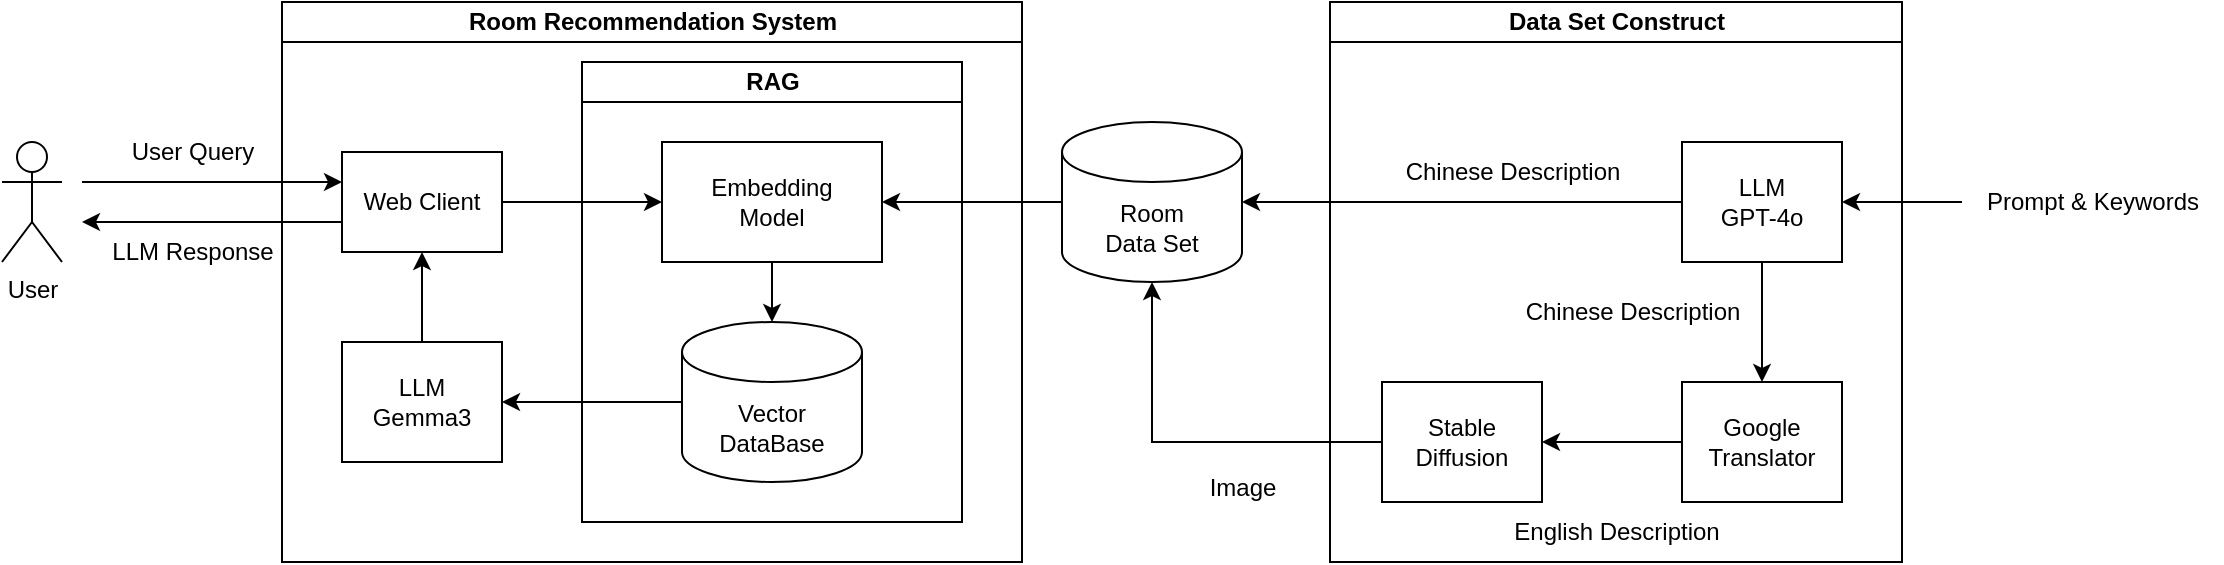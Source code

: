 <mxfile version="27.0.3">
  <diagram id="prtHgNgQTEPvFCAcTncT" name="Page-1">
    <mxGraphModel dx="2113" dy="542" grid="1" gridSize="10" guides="1" tooltips="1" connect="1" arrows="1" fold="1" page="1" pageScale="1" pageWidth="827" pageHeight="1169" math="0" shadow="0">
      <root>
        <mxCell id="0" />
        <mxCell id="1" parent="0" />
        <mxCell id="F1oCU3KucGZXw1zdUeXQ-5" value="Room Recommendation System" style="swimlane;html=1;startSize=20;horizontal=1;containerType=tree;glass=0;" vertex="1" parent="1">
          <mxGeometry x="-110" y="70" width="370" height="280" as="geometry" />
        </mxCell>
        <mxCell id="F1oCU3KucGZXw1zdUeXQ-23" style="edgeStyle=orthogonalEdgeStyle;rounded=0;orthogonalLoop=1;jettySize=auto;html=1;exitX=1;exitY=0.5;exitDx=0;exitDy=0;entryX=0;entryY=0.5;entryDx=0;entryDy=0;" edge="1" parent="F1oCU3KucGZXw1zdUeXQ-5" source="F1oCU3KucGZXw1zdUeXQ-9" target="F1oCU3KucGZXw1zdUeXQ-12">
          <mxGeometry relative="1" as="geometry" />
        </mxCell>
        <mxCell id="F1oCU3KucGZXw1zdUeXQ-9" value="Web Client" style="rounded=0;whiteSpace=wrap;html=1;" vertex="1" parent="F1oCU3KucGZXw1zdUeXQ-5">
          <mxGeometry x="30" y="75" width="80" height="50" as="geometry" />
        </mxCell>
        <mxCell id="F1oCU3KucGZXw1zdUeXQ-21" style="edgeStyle=orthogonalEdgeStyle;rounded=0;orthogonalLoop=1;jettySize=auto;html=1;exitX=0.5;exitY=1;exitDx=0;exitDy=0;" edge="1" parent="F1oCU3KucGZXw1zdUeXQ-5" source="F1oCU3KucGZXw1zdUeXQ-12" target="F1oCU3KucGZXw1zdUeXQ-19">
          <mxGeometry relative="1" as="geometry" />
        </mxCell>
        <mxCell id="F1oCU3KucGZXw1zdUeXQ-12" value="Embedding&lt;div&gt;Model&lt;/div&gt;" style="rounded=0;whiteSpace=wrap;html=1;" vertex="1" parent="F1oCU3KucGZXw1zdUeXQ-5">
          <mxGeometry x="190" y="70" width="110" height="60" as="geometry" />
        </mxCell>
        <mxCell id="F1oCU3KucGZXw1zdUeXQ-6" value="User" style="shape=umlActor;verticalLabelPosition=bottom;verticalAlign=top;html=1;outlineConnect=0;" vertex="1" parent="F1oCU3KucGZXw1zdUeXQ-5">
          <mxGeometry x="-140" y="70" width="30" height="60" as="geometry" />
        </mxCell>
        <mxCell id="F1oCU3KucGZXw1zdUeXQ-37" style="edgeStyle=orthogonalEdgeStyle;rounded=0;orthogonalLoop=1;jettySize=auto;html=1;exitX=0;exitY=0.5;exitDx=0;exitDy=0;exitPerimeter=0;entryX=1;entryY=0.5;entryDx=0;entryDy=0;" edge="1" parent="F1oCU3KucGZXw1zdUeXQ-5" source="F1oCU3KucGZXw1zdUeXQ-19" target="F1oCU3KucGZXw1zdUeXQ-36">
          <mxGeometry relative="1" as="geometry" />
        </mxCell>
        <mxCell id="F1oCU3KucGZXw1zdUeXQ-19" value="Vector DataBase" style="shape=cylinder3;whiteSpace=wrap;html=1;boundedLbl=1;backgroundOutline=1;size=15;" vertex="1" parent="F1oCU3KucGZXw1zdUeXQ-5">
          <mxGeometry x="200" y="160" width="90" height="80" as="geometry" />
        </mxCell>
        <mxCell id="F1oCU3KucGZXw1zdUeXQ-38" style="edgeStyle=orthogonalEdgeStyle;rounded=0;orthogonalLoop=1;jettySize=auto;html=1;exitX=0.5;exitY=0;exitDx=0;exitDy=0;entryX=0.5;entryY=1;entryDx=0;entryDy=0;" edge="1" parent="F1oCU3KucGZXw1zdUeXQ-5" source="F1oCU3KucGZXw1zdUeXQ-36" target="F1oCU3KucGZXw1zdUeXQ-9">
          <mxGeometry relative="1" as="geometry" />
        </mxCell>
        <mxCell id="F1oCU3KucGZXw1zdUeXQ-36" value="&lt;div&gt;LLM&lt;/div&gt;&lt;div&gt;Gemma3&lt;/div&gt;" style="rounded=0;whiteSpace=wrap;html=1;" vertex="1" parent="F1oCU3KucGZXw1zdUeXQ-5">
          <mxGeometry x="30" y="170" width="80" height="60" as="geometry" />
        </mxCell>
        <mxCell id="F1oCU3KucGZXw1zdUeXQ-17" style="edgeStyle=orthogonalEdgeStyle;rounded=0;orthogonalLoop=1;jettySize=auto;html=1;exitX=0;exitY=0.5;exitDx=0;exitDy=0;exitPerimeter=0;entryX=1;entryY=0.5;entryDx=0;entryDy=0;" edge="1" parent="F1oCU3KucGZXw1zdUeXQ-5" source="F1oCU3KucGZXw1zdUeXQ-1" target="F1oCU3KucGZXw1zdUeXQ-12">
          <mxGeometry relative="1" as="geometry" />
        </mxCell>
        <mxCell id="F1oCU3KucGZXw1zdUeXQ-1" value="Room&lt;div&gt;Data Set&lt;/div&gt;" style="shape=cylinder3;whiteSpace=wrap;html=1;boundedLbl=1;backgroundOutline=1;size=15;" vertex="1" parent="F1oCU3KucGZXw1zdUeXQ-5">
          <mxGeometry x="390" y="60" width="90" height="80" as="geometry" />
        </mxCell>
        <mxCell id="F1oCU3KucGZXw1zdUeXQ-11" value="User Query" style="text;html=1;align=center;verticalAlign=middle;resizable=0;points=[];autosize=1;strokeColor=none;fillColor=none;" vertex="1" parent="F1oCU3KucGZXw1zdUeXQ-5">
          <mxGeometry x="-85" y="60" width="80" height="30" as="geometry" />
        </mxCell>
        <mxCell id="F1oCU3KucGZXw1zdUeXQ-10" value="" style="endArrow=classic;html=1;rounded=0;entryX=0;entryY=0.5;entryDx=0;entryDy=0;" edge="1" parent="F1oCU3KucGZXw1zdUeXQ-5">
          <mxGeometry width="50" height="50" relative="1" as="geometry">
            <mxPoint x="-100" y="90" as="sourcePoint" />
            <mxPoint x="30" y="90.0" as="targetPoint" />
          </mxGeometry>
        </mxCell>
        <mxCell id="F1oCU3KucGZXw1zdUeXQ-40" value="" style="endArrow=classic;html=1;rounded=0;exitX=0;exitY=0.9;exitDx=0;exitDy=0;exitPerimeter=0;" edge="1" parent="F1oCU3KucGZXw1zdUeXQ-5">
          <mxGeometry width="50" height="50" relative="1" as="geometry">
            <mxPoint x="30" y="110" as="sourcePoint" />
            <mxPoint x="-100" y="110" as="targetPoint" />
          </mxGeometry>
        </mxCell>
        <mxCell id="F1oCU3KucGZXw1zdUeXQ-41" value="LLM Response" style="text;html=1;align=center;verticalAlign=middle;resizable=0;points=[];autosize=1;strokeColor=none;fillColor=none;" vertex="1" parent="F1oCU3KucGZXw1zdUeXQ-5">
          <mxGeometry x="-95" y="110" width="100" height="30" as="geometry" />
        </mxCell>
        <mxCell id="F1oCU3KucGZXw1zdUeXQ-42" value="RAG" style="swimlane;html=1;startSize=20;horizontal=1;containerType=tree;glass=0;" vertex="1" parent="F1oCU3KucGZXw1zdUeXQ-5">
          <mxGeometry x="150" y="30" width="190" height="230" as="geometry" />
        </mxCell>
        <mxCell id="F1oCU3KucGZXw1zdUeXQ-58" value="Data Set Construct" style="swimlane;html=1;startSize=20;horizontal=1;containerType=tree;glass=0;" vertex="1" parent="1">
          <mxGeometry x="414" y="70" width="286" height="280" as="geometry" />
        </mxCell>
        <mxCell id="F1oCU3KucGZXw1zdUeXQ-101" style="edgeStyle=orthogonalEdgeStyle;rounded=0;orthogonalLoop=1;jettySize=auto;html=1;exitX=0;exitY=0.5;exitDx=0;exitDy=0;entryX=1;entryY=0.5;entryDx=0;entryDy=0;" edge="1" parent="F1oCU3KucGZXw1zdUeXQ-58" source="F1oCU3KucGZXw1zdUeXQ-79" target="F1oCU3KucGZXw1zdUeXQ-85">
          <mxGeometry relative="1" as="geometry" />
        </mxCell>
        <mxCell id="F1oCU3KucGZXw1zdUeXQ-79" value="&lt;span style=&quot;font-size: 12px;&quot;&gt;Google&lt;/span&gt;&lt;div&gt;&lt;span style=&quot;font-size: 12px;&quot;&gt;Translator&lt;/span&gt;&lt;/div&gt;" style="rounded=0;whiteSpace=wrap;html=1;" vertex="1" parent="F1oCU3KucGZXw1zdUeXQ-58">
          <mxGeometry x="176" y="190" width="80" height="60" as="geometry" />
        </mxCell>
        <mxCell id="F1oCU3KucGZXw1zdUeXQ-100" style="edgeStyle=orthogonalEdgeStyle;rounded=0;orthogonalLoop=1;jettySize=auto;html=1;exitX=0.5;exitY=1;exitDx=0;exitDy=0;" edge="1" parent="F1oCU3KucGZXw1zdUeXQ-58" source="F1oCU3KucGZXw1zdUeXQ-74" target="F1oCU3KucGZXw1zdUeXQ-79">
          <mxGeometry relative="1" as="geometry" />
        </mxCell>
        <mxCell id="F1oCU3KucGZXw1zdUeXQ-74" value="LLM&lt;div&gt;GPT-4o&lt;/div&gt;" style="rounded=0;whiteSpace=wrap;html=1;" vertex="1" parent="F1oCU3KucGZXw1zdUeXQ-58">
          <mxGeometry x="176" y="70" width="80" height="60" as="geometry" />
        </mxCell>
        <mxCell id="F1oCU3KucGZXw1zdUeXQ-86" value="Chinese Description" style="text;html=1;align=center;verticalAlign=middle;resizable=0;points=[];autosize=1;strokeColor=none;fillColor=none;" vertex="1" parent="F1oCU3KucGZXw1zdUeXQ-58">
          <mxGeometry x="26" y="70" width="130" height="30" as="geometry" />
        </mxCell>
        <mxCell id="F1oCU3KucGZXw1zdUeXQ-87" value="Chinese Description" style="text;html=1;align=center;verticalAlign=middle;resizable=0;points=[];autosize=1;strokeColor=none;fillColor=none;" vertex="1" parent="F1oCU3KucGZXw1zdUeXQ-58">
          <mxGeometry x="86" y="140" width="130" height="30" as="geometry" />
        </mxCell>
        <mxCell id="F1oCU3KucGZXw1zdUeXQ-85" value="Stable&lt;div&gt;Diffusion&lt;/div&gt;" style="rounded=0;whiteSpace=wrap;html=1;" vertex="1" parent="F1oCU3KucGZXw1zdUeXQ-58">
          <mxGeometry x="26" y="190" width="80" height="60" as="geometry" />
        </mxCell>
        <mxCell id="F1oCU3KucGZXw1zdUeXQ-102" value="English Description" style="text;html=1;align=center;verticalAlign=middle;resizable=0;points=[];autosize=1;strokeColor=none;fillColor=none;" vertex="1" parent="F1oCU3KucGZXw1zdUeXQ-58">
          <mxGeometry x="78" y="250" width="130" height="30" as="geometry" />
        </mxCell>
        <mxCell id="F1oCU3KucGZXw1zdUeXQ-83" style="edgeStyle=orthogonalEdgeStyle;rounded=0;orthogonalLoop=1;jettySize=auto;html=1;exitX=0;exitY=0.5;exitDx=0;exitDy=0;entryX=1;entryY=0.5;entryDx=0;entryDy=0;entryPerimeter=0;" edge="1" parent="1" source="F1oCU3KucGZXw1zdUeXQ-74" target="F1oCU3KucGZXw1zdUeXQ-1">
          <mxGeometry relative="1" as="geometry" />
        </mxCell>
        <mxCell id="F1oCU3KucGZXw1zdUeXQ-103" style="edgeStyle=orthogonalEdgeStyle;rounded=0;orthogonalLoop=1;jettySize=auto;html=1;exitX=0;exitY=0.5;exitDx=0;exitDy=0;entryX=0.5;entryY=1;entryDx=0;entryDy=0;entryPerimeter=0;" edge="1" parent="1" source="F1oCU3KucGZXw1zdUeXQ-85" target="F1oCU3KucGZXw1zdUeXQ-1">
          <mxGeometry relative="1" as="geometry" />
        </mxCell>
        <mxCell id="F1oCU3KucGZXw1zdUeXQ-104" value="Image" style="text;html=1;align=center;verticalAlign=middle;resizable=0;points=[];autosize=1;strokeColor=none;fillColor=none;" vertex="1" parent="1">
          <mxGeometry x="340" y="298" width="60" height="30" as="geometry" />
        </mxCell>
        <mxCell id="F1oCU3KucGZXw1zdUeXQ-81" value="Prompt &amp;amp; Keywords" style="text;html=1;align=center;verticalAlign=middle;resizable=0;points=[];autosize=1;strokeColor=none;fillColor=none;" vertex="1" parent="1">
          <mxGeometry x="730" y="155" width="130" height="30" as="geometry" />
        </mxCell>
        <mxCell id="F1oCU3KucGZXw1zdUeXQ-80" value="" style="endArrow=classic;html=1;rounded=0;entryX=1;entryY=0.5;entryDx=0;entryDy=0;" edge="1" parent="1" source="F1oCU3KucGZXw1zdUeXQ-81" target="F1oCU3KucGZXw1zdUeXQ-74">
          <mxGeometry width="50" height="50" relative="1" as="geometry">
            <mxPoint x="925" y="170" as="sourcePoint" />
            <mxPoint x="935" y="185" as="targetPoint" />
          </mxGeometry>
        </mxCell>
      </root>
    </mxGraphModel>
  </diagram>
</mxfile>
